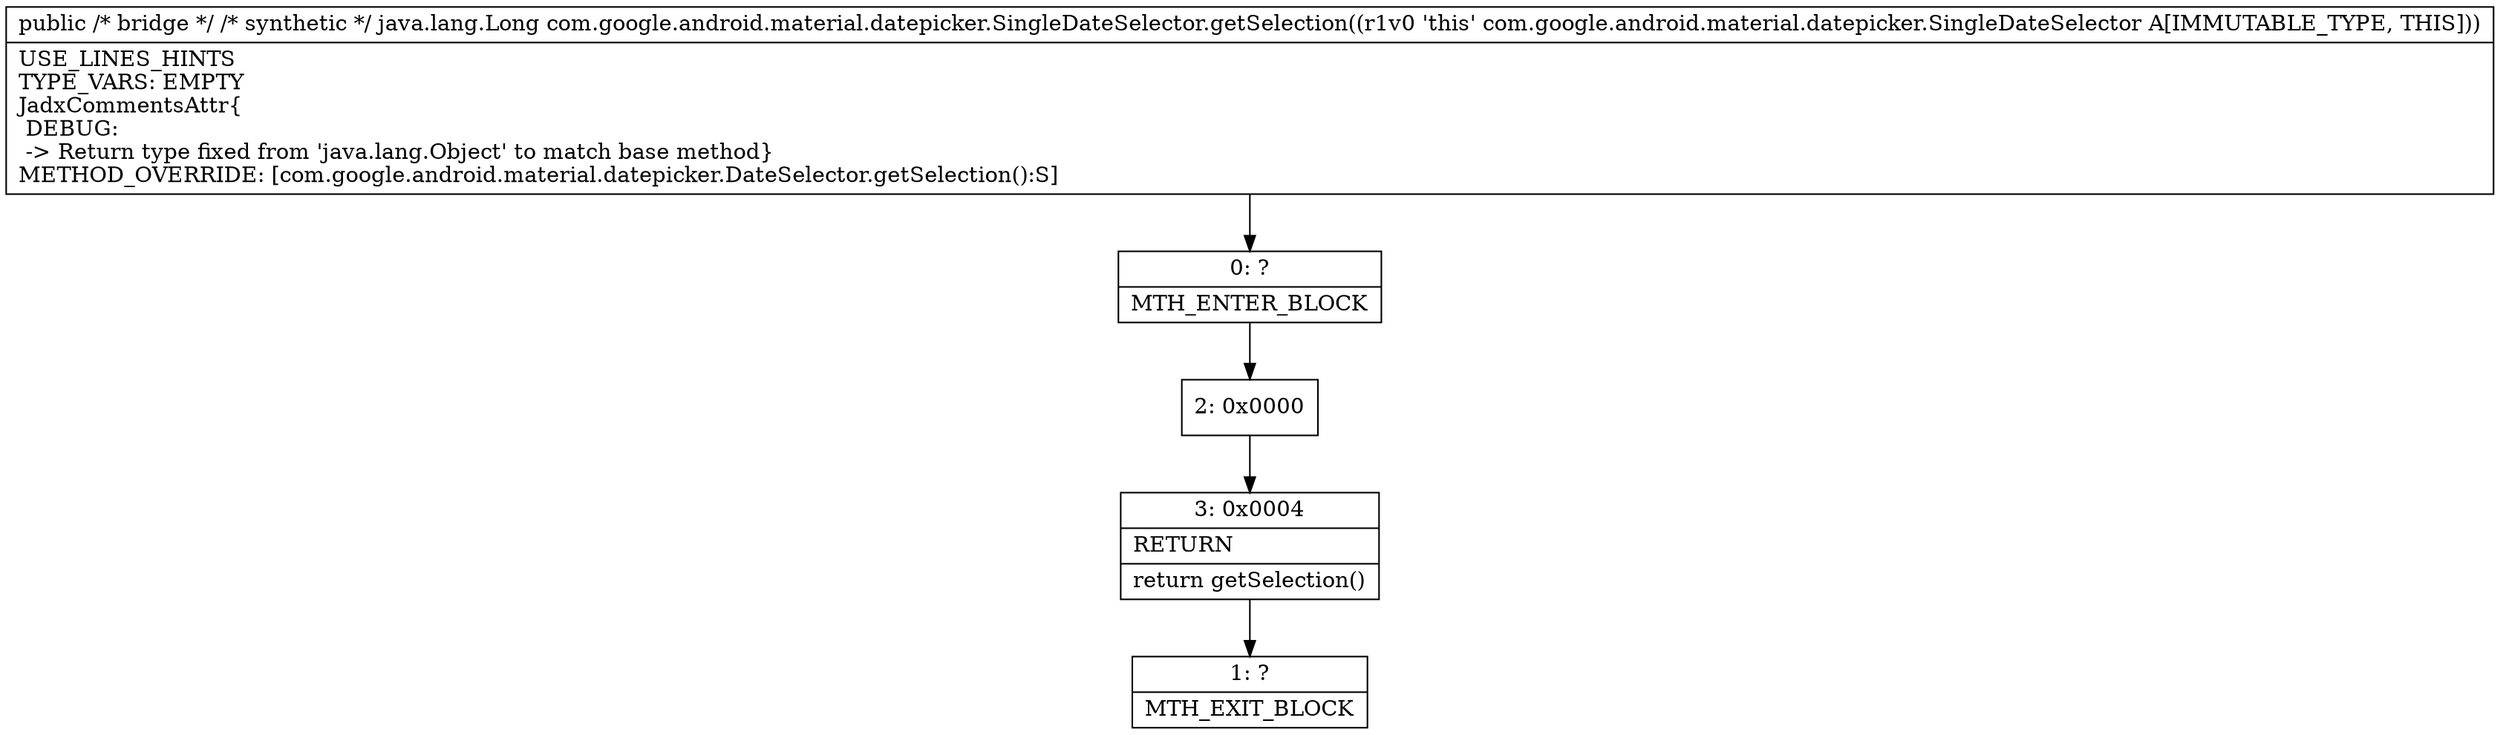 digraph "CFG forcom.google.android.material.datepicker.SingleDateSelector.getSelection()Ljava\/lang\/Object;" {
Node_0 [shape=record,label="{0\:\ ?|MTH_ENTER_BLOCK\l}"];
Node_2 [shape=record,label="{2\:\ 0x0000}"];
Node_3 [shape=record,label="{3\:\ 0x0004|RETURN\l|return getSelection()\l}"];
Node_1 [shape=record,label="{1\:\ ?|MTH_EXIT_BLOCK\l}"];
MethodNode[shape=record,label="{public \/* bridge *\/ \/* synthetic *\/ java.lang.Long com.google.android.material.datepicker.SingleDateSelector.getSelection((r1v0 'this' com.google.android.material.datepicker.SingleDateSelector A[IMMUTABLE_TYPE, THIS]))  | USE_LINES_HINTS\lTYPE_VARS: EMPTY\lJadxCommentsAttr\{\l DEBUG: \l \-\> Return type fixed from 'java.lang.Object' to match base method\}\lMETHOD_OVERRIDE: [com.google.android.material.datepicker.DateSelector.getSelection():S]\l}"];
MethodNode -> Node_0;Node_0 -> Node_2;
Node_2 -> Node_3;
Node_3 -> Node_1;
}

